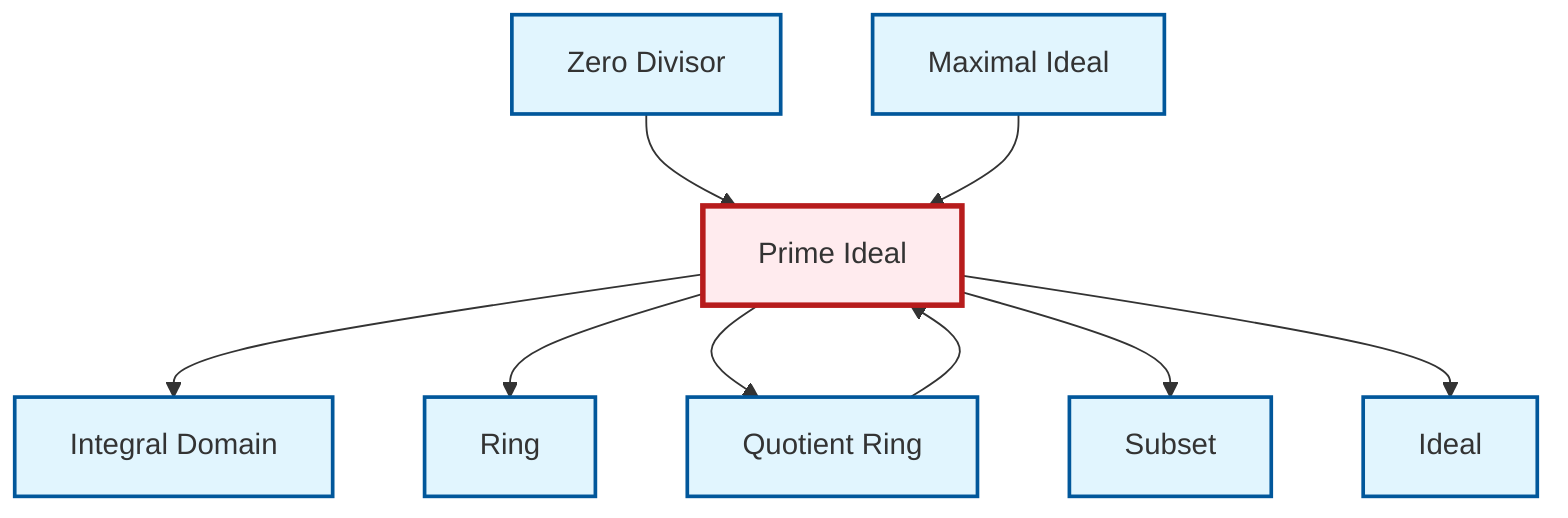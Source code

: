 graph TD
    classDef definition fill:#e1f5fe,stroke:#01579b,stroke-width:2px
    classDef theorem fill:#f3e5f5,stroke:#4a148c,stroke-width:2px
    classDef axiom fill:#fff3e0,stroke:#e65100,stroke-width:2px
    classDef example fill:#e8f5e9,stroke:#1b5e20,stroke-width:2px
    classDef current fill:#ffebee,stroke:#b71c1c,stroke-width:3px
    def-integral-domain["Integral Domain"]:::definition
    def-subset["Subset"]:::definition
    def-zero-divisor["Zero Divisor"]:::definition
    def-ring["Ring"]:::definition
    def-maximal-ideal["Maximal Ideal"]:::definition
    def-ideal["Ideal"]:::definition
    def-quotient-ring["Quotient Ring"]:::definition
    def-prime-ideal["Prime Ideal"]:::definition
    def-zero-divisor --> def-prime-ideal
    def-prime-ideal --> def-integral-domain
    def-prime-ideal --> def-ring
    def-quotient-ring --> def-prime-ideal
    def-maximal-ideal --> def-prime-ideal
    def-prime-ideal --> def-quotient-ring
    def-prime-ideal --> def-subset
    def-prime-ideal --> def-ideal
    class def-prime-ideal current